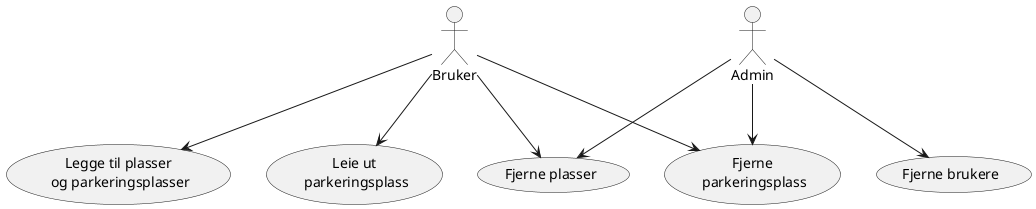 @startuml
Admin as Admin
Bruker as Bruker

(Leie ut\n parkeringsplass) as (park)
(Fjerne\n parkeringsplass) as (fPark)
(Legge til plasser\n og parkeringsplasser) as (plass)
(Fjerne plasser) as (fPlass)

Admin --> (Fjerne brukere)
Admin --> fPark
Admin --> fPlass

Bruker --> park
Bruker --> plass
Bruker --> fPark
Bruker --> fPlass

@enduml